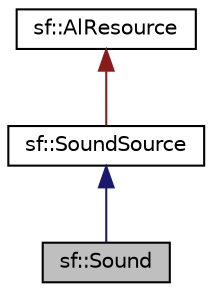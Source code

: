 digraph "sf::Sound"
{
  edge [fontname="Helvetica",fontsize="10",labelfontname="Helvetica",labelfontsize="10"];
  node [fontname="Helvetica",fontsize="10",shape=record];
  Node3 [label="sf::Sound",height=0.2,width=0.4,color="black", fillcolor="grey75", style="filled", fontcolor="black"];
  Node4 -> Node3 [dir="back",color="midnightblue",fontsize="10",style="solid"];
  Node4 [label="sf::SoundSource",height=0.2,width=0.4,color="black", fillcolor="white", style="filled",URL="$classsf_1_1_sound_source.html",tooltip="Base class defining a sound&#39;s properties. "];
  Node5 -> Node4 [dir="back",color="firebrick4",fontsize="10",style="solid"];
  Node5 [label="sf::AlResource",height=0.2,width=0.4,color="black", fillcolor="white", style="filled",URL="$classsf_1_1_al_resource.html",tooltip="Base class for classes that require an OpenAL context. "];
}
